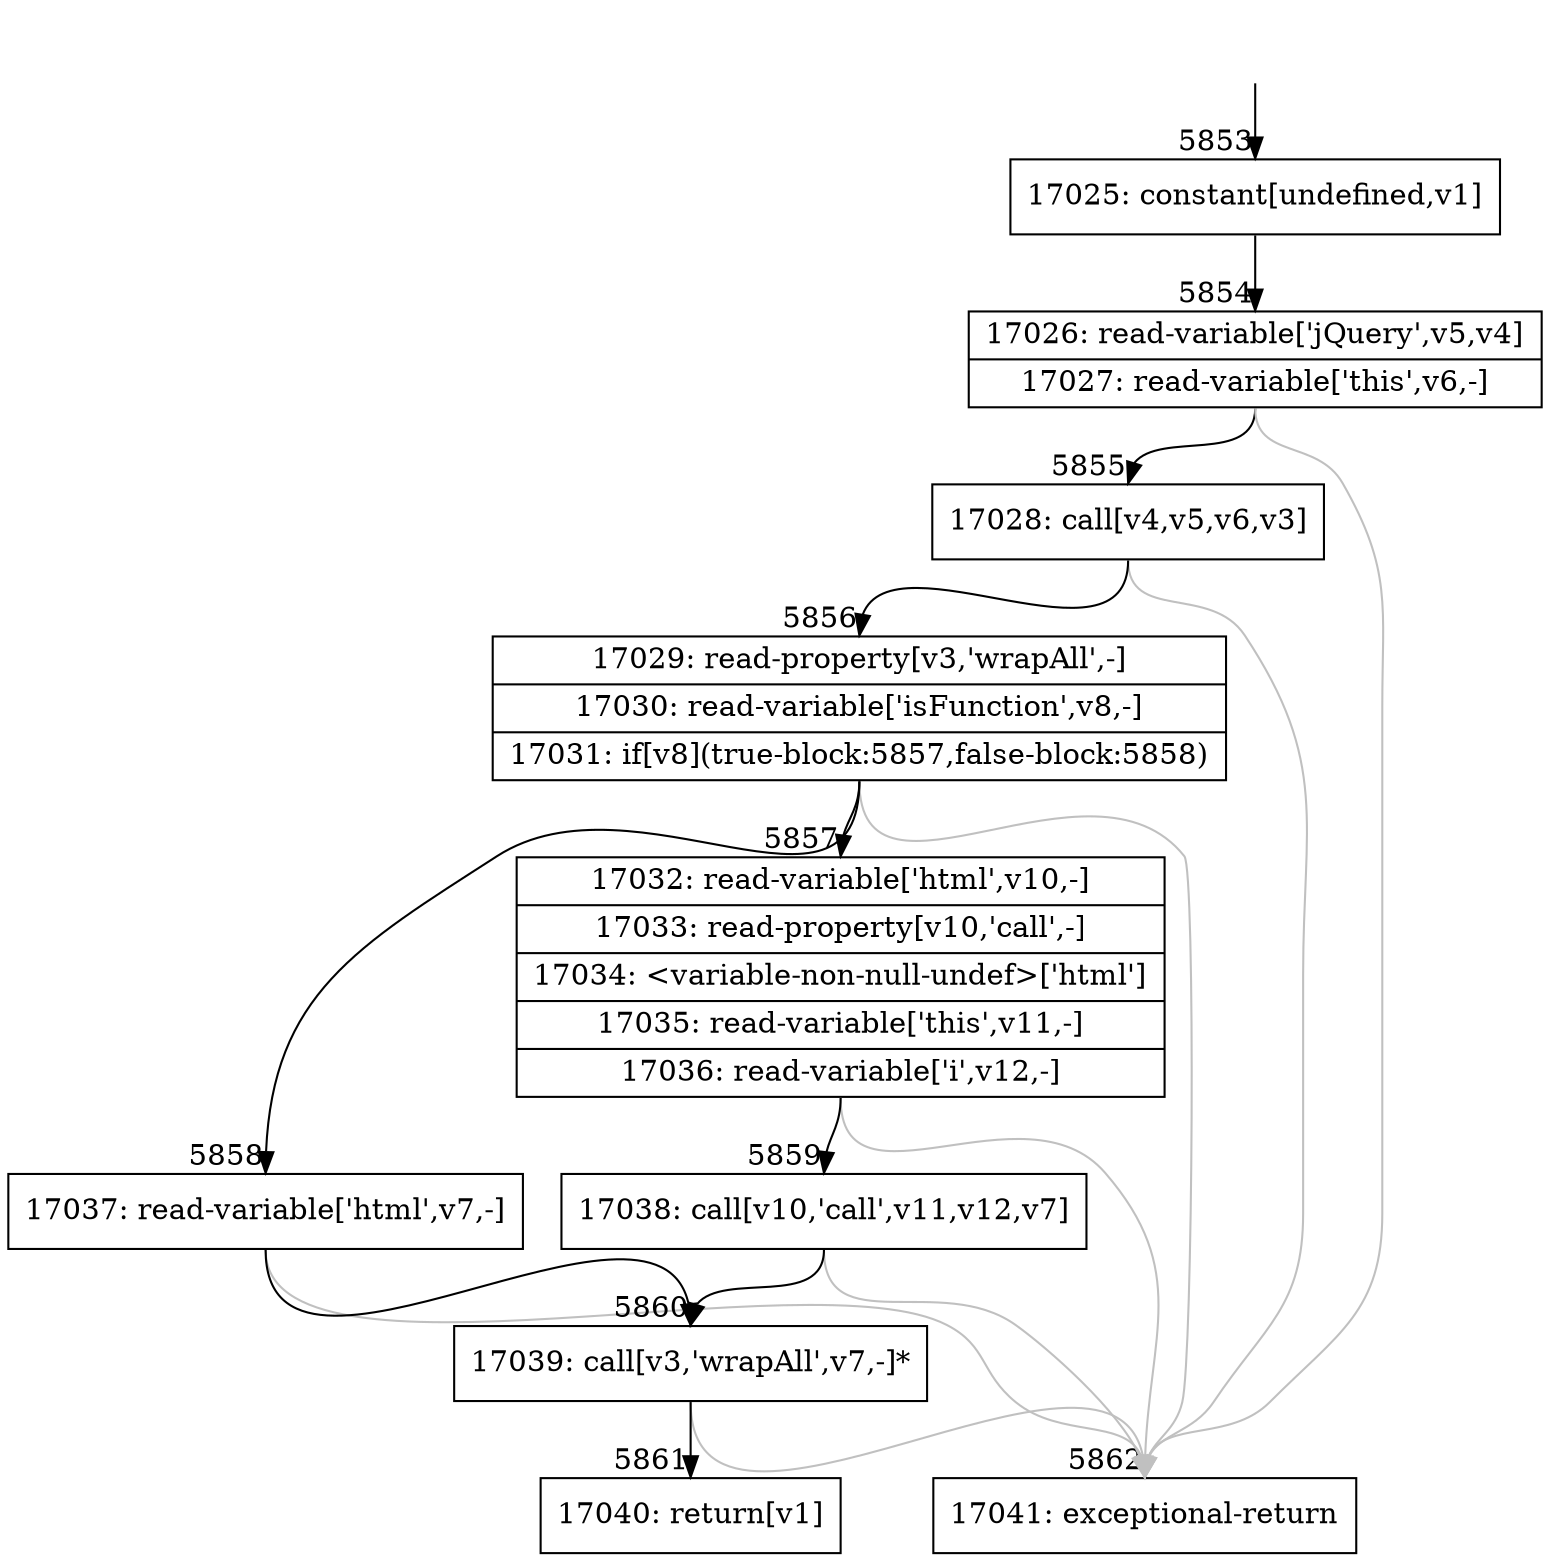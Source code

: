 digraph {
rankdir="TD"
BB_entry382[shape=none,label=""];
BB_entry382 -> BB5853 [tailport=s, headport=n, headlabel="    5853"]
BB5853 [shape=record label="{17025: constant[undefined,v1]}" ] 
BB5853 -> BB5854 [tailport=s, headport=n, headlabel="      5854"]
BB5854 [shape=record label="{17026: read-variable['jQuery',v5,v4]|17027: read-variable['this',v6,-]}" ] 
BB5854 -> BB5855 [tailport=s, headport=n, headlabel="      5855"]
BB5854 -> BB5862 [tailport=s, headport=n, color=gray, headlabel="      5862"]
BB5855 [shape=record label="{17028: call[v4,v5,v6,v3]}" ] 
BB5855 -> BB5856 [tailport=s, headport=n, headlabel="      5856"]
BB5855 -> BB5862 [tailport=s, headport=n, color=gray]
BB5856 [shape=record label="{17029: read-property[v3,'wrapAll',-]|17030: read-variable['isFunction',v8,-]|17031: if[v8](true-block:5857,false-block:5858)}" ] 
BB5856 -> BB5857 [tailport=s, headport=n, headlabel="      5857"]
BB5856 -> BB5858 [tailport=s, headport=n, headlabel="      5858"]
BB5856 -> BB5862 [tailport=s, headport=n, color=gray]
BB5857 [shape=record label="{17032: read-variable['html',v10,-]|17033: read-property[v10,'call',-]|17034: \<variable-non-null-undef\>['html']|17035: read-variable['this',v11,-]|17036: read-variable['i',v12,-]}" ] 
BB5857 -> BB5859 [tailport=s, headport=n, headlabel="      5859"]
BB5857 -> BB5862 [tailport=s, headport=n, color=gray]
BB5858 [shape=record label="{17037: read-variable['html',v7,-]}" ] 
BB5858 -> BB5860 [tailport=s, headport=n, headlabel="      5860"]
BB5858 -> BB5862 [tailport=s, headport=n, color=gray]
BB5859 [shape=record label="{17038: call[v10,'call',v11,v12,v7]}" ] 
BB5859 -> BB5860 [tailport=s, headport=n]
BB5859 -> BB5862 [tailport=s, headport=n, color=gray]
BB5860 [shape=record label="{17039: call[v3,'wrapAll',v7,-]*}" ] 
BB5860 -> BB5861 [tailport=s, headport=n, headlabel="      5861"]
BB5860 -> BB5862 [tailport=s, headport=n, color=gray]
BB5861 [shape=record label="{17040: return[v1]}" ] 
BB5862 [shape=record label="{17041: exceptional-return}" ] 
}
